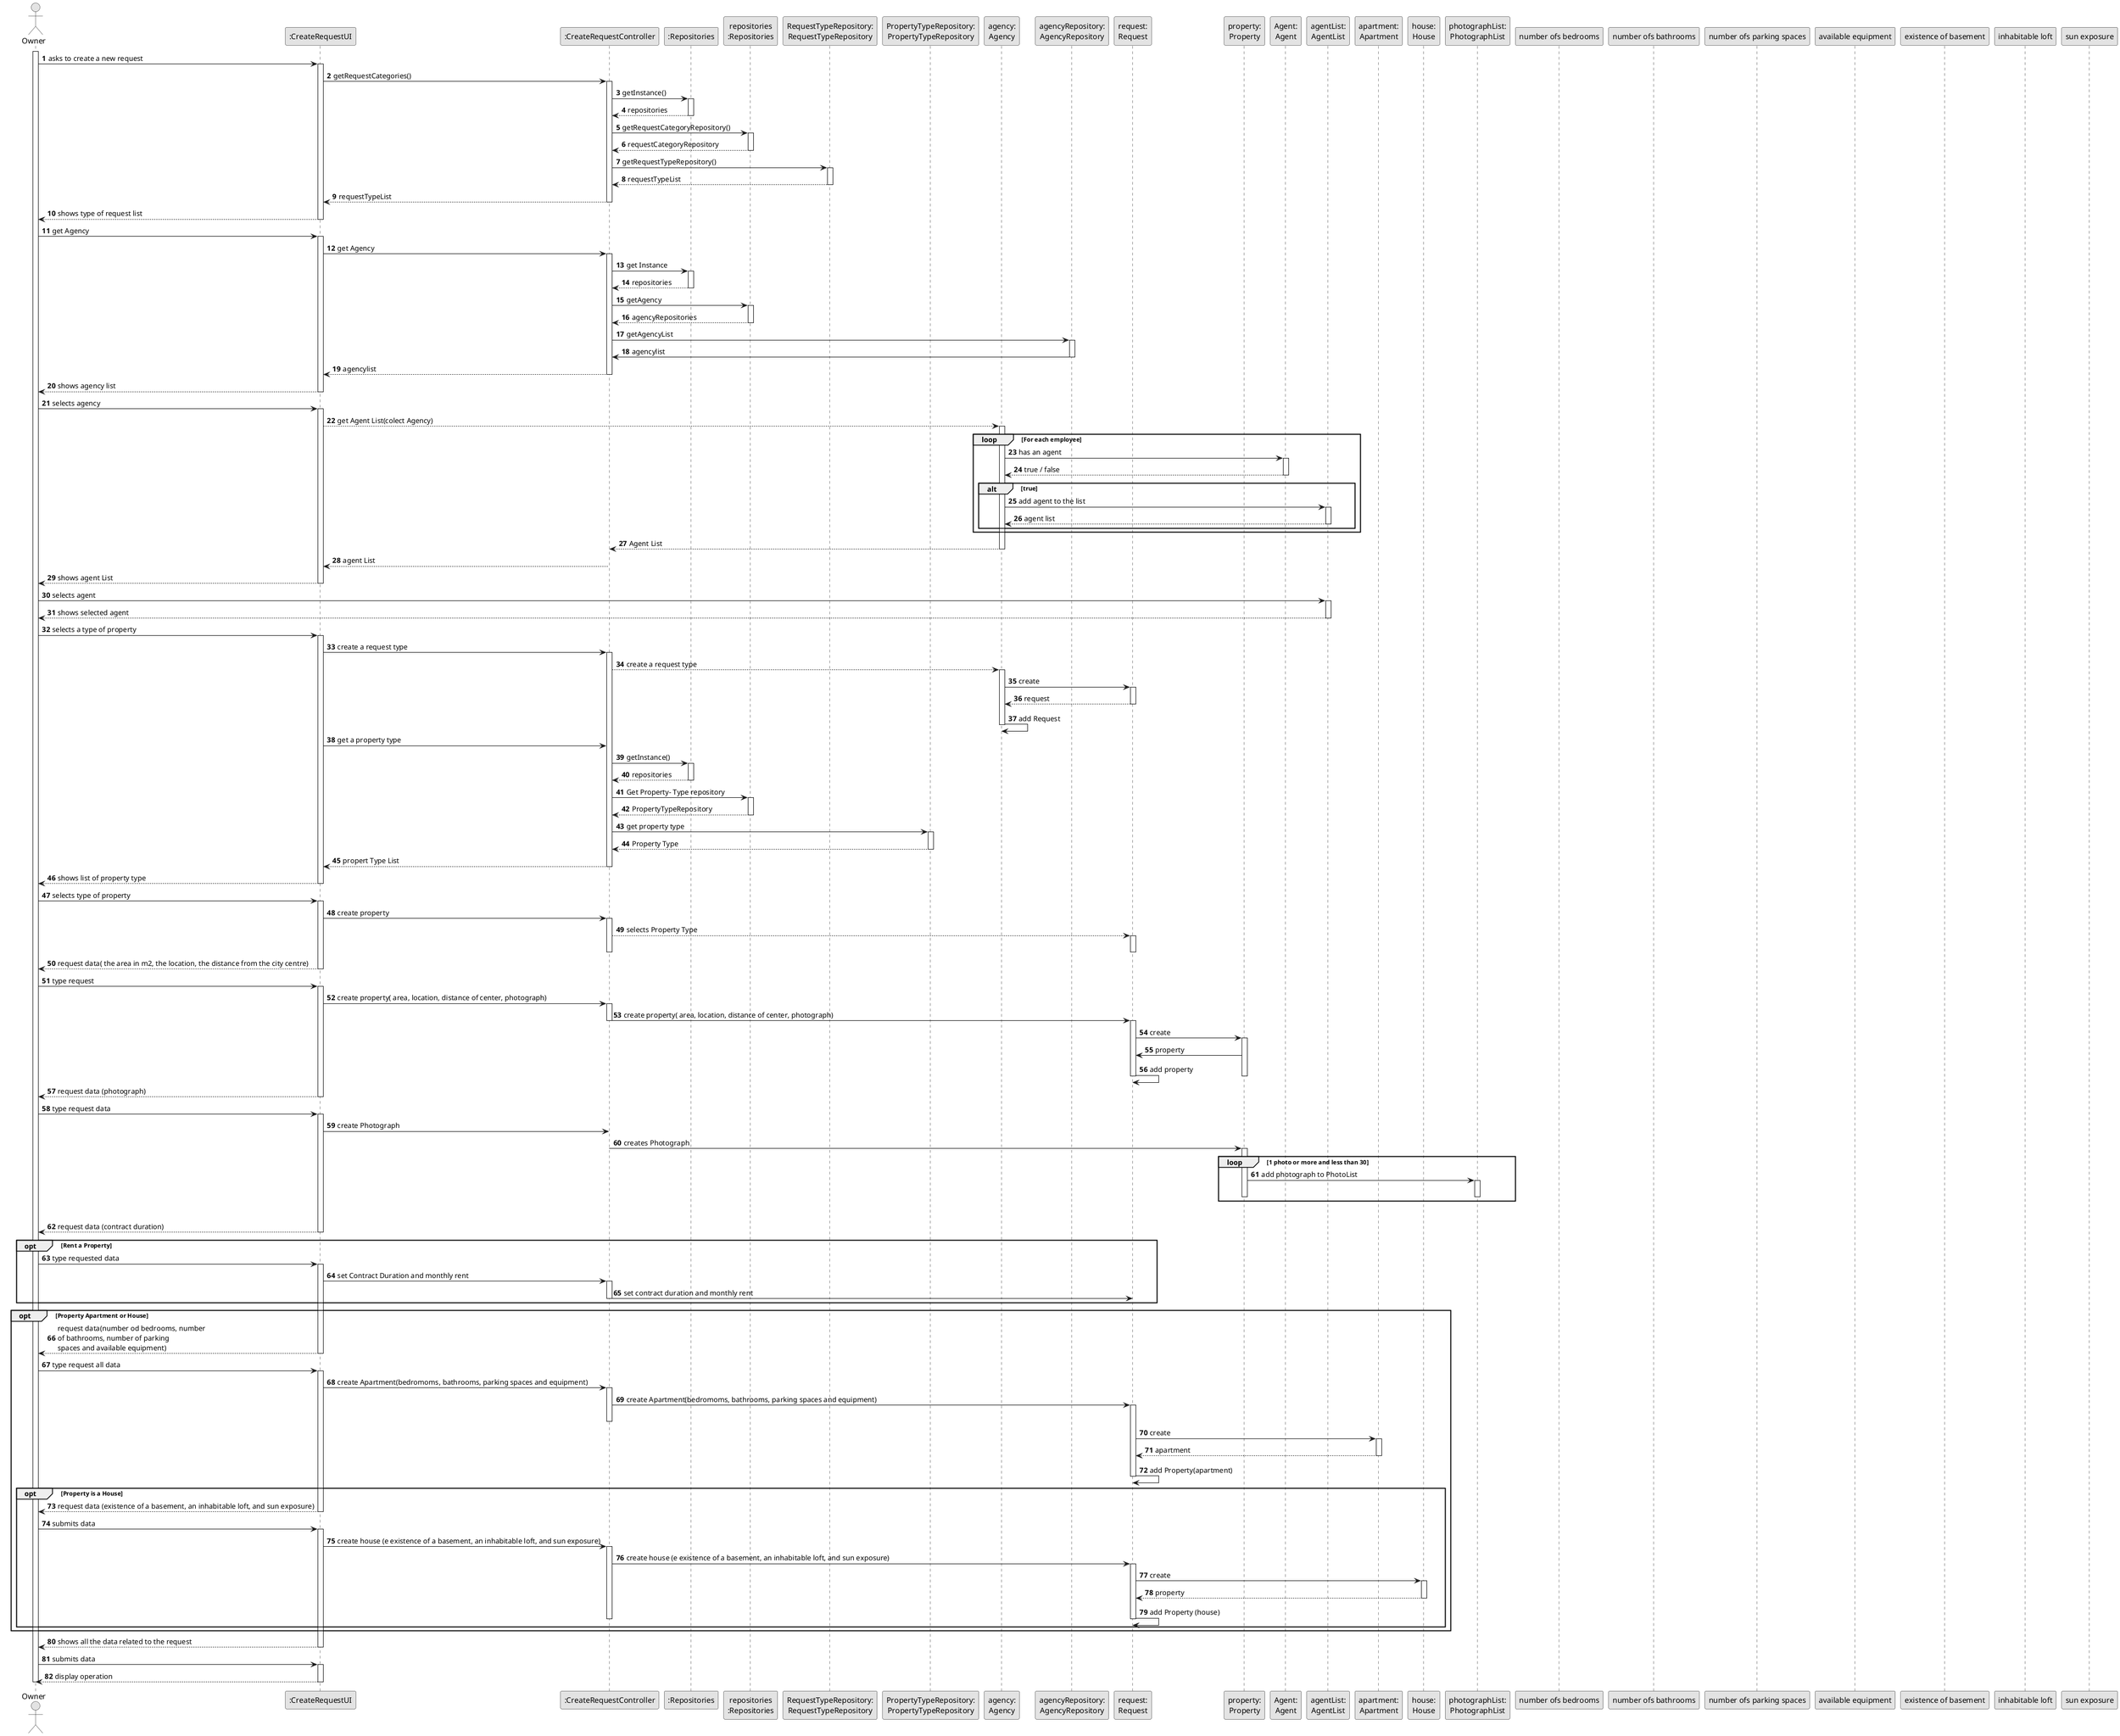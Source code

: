 @startuml
skinparam monochrome true
skinparam packageStyle rectangle
skinparam shadowing false

autonumber

'hide footbox
actor "Owner" as ADM
participant ":CreateRequestUI" as UI
participant ":CreateRequestController" as CTRL
participant ":Repositories" as Rep

participant "repositories\n:Repositories" as PLAT
participant "RequestTypeRepository:\nRequestTypeRepository" as TaskCategoryRepository
participant "PropertyTypeRepository:\nPropertyTypeRepository" as ProType
participant "agency:\nAgency" as Br
participant "agencyRepository:\nAgencyRepository" as AgencyRep
participant "request:\nRequest" as Req
participant "property:\nProperty" as Prop
participant "Agent:\nAgent" as Agent
participant "agentList:\nAgentList" as AgList
participant "apartment:\nApartment" as Apart
participant "house:\nHouse" as House
participant "photographList:\nPhotographList" as PhotoList
participant "number ofs bedrooms"
participant "number ofs bathrooms"
participant "number ofs parking spaces"
participant "available equipment"
participant "existence of basement"
participant "inhabitable loft"
participant "sun exposure"





activate ADM

        ADM -> UI : asks to create a new request

        activate UI

            UI -> CTRL : getRequestCategories()
            activate CTRL

                CTRL -> Rep : getInstance()
                activate Rep

                    Rep --> CTRL: repositories
                deactivate Rep

                CTRL -> PLAT : getRequestCategoryRepository()
                activate PLAT

                    PLAT --> CTRL: requestCategoryRepository
                deactivate PLAT

                CTRL -> TaskCategoryRepository : getRequestTypeRepository()
                activate TaskCategoryRepository

                    TaskCategoryRepository --> CTRL : requestTypeList
                deactivate TaskCategoryRepository

                CTRL --> UI : requestTypeList
            deactivate CTRL

            UI --> ADM : shows type of request list
        deactivate UI

ADM-> UI : get Agency
activate UI
    UI -> CTRL : get Agency
        activate CTRL
        CTRL-> Rep : get Instance
        activate Rep
        Rep --> CTRL :repositories
        deactivate Rep

        CTRL -> PLAT : getAgency
        activate PLAT
        PLAT--> CTRL : agencyRepositories
        deactivate PLAT
        CTRL -> AgencyRep : getAgencyList
        activate AgencyRep
        AgencyRep -> CTRL : agencylist
        deactivate AgencyRep
        CTRL --> UI : agencylist
     deactivate CTRL
     UI --> ADM : shows agency list

     deactivate UI

        ADM -> UI : selects agency
        activate UI
        UI --> Br : get Agent List(colect Agency)
        activate Br
        loop For each employee
        Br-> Agent : has an agent
        activate Agent
        Agent --> Br : true / false
        deactivate Agent
        alt true
        Br-> AgList :add agent to the list
        activate AgList
        AgList --> Br : agent list
        deactivate AgList
        end
        end
        Br --> CTRL : Agent List
        deactivate Br
        CTRL --> UI : agent List
        UI --> ADM : shows agent List
        deactivate UI
        ADM -> AgList : selects agent
        activate AgList
        AgList --> ADM : shows selected agent
        deactivate AgList


    ADM -> UI : selects a type of property
    activate UI

    UI -> CTRL : create a request type
        activate CTRL

    CTRL --> Br : create a request type
    activate Br

    Br -> Req : create
    activate Req

    Req --> Br : request
    deactivate Req

    Br -> Br : add Request

    deactivate Br


    UI -> CTRL : get a property type

       CTRL -> Rep : getInstance()
                    activate Rep

                        Rep --> CTRL: repositories
                    deactivate Rep

    CTRL -> PLAT : Get Property- Type repository
    activate PLAT

    PLAT --> CTRL : PropertyTypeRepository
    deactivate PLAT

    CTRL -> ProType :get property type
    activate ProType

    ProType --> CTRL : Property Type
    deactivate ProType

    CTRL --> UI : propert Type List
    deactivate CTRL

        UI --> ADM : shows list of property type
    deactivate Br
    deactivate UI

    ADM -> UI : selects type of property
    activate UI

        UI -> CTRL : create property
        activate CTRL

        CTRL --> Req :selects Property Type
        activate Req
        deactivate Req
        deactivate CTRL



        UI --> ADM : request data( the area in m2, the location, the distance from the city centre)
    deactivate UI

    ADM -> UI : type request
    activate UI

        UI -> CTRL : create property( area, location, distance of center, photograph)
    activate CTRL
        CTRL -> Req : create property( area, location, distance of center, photograph)
    deactivate CTRL
    activate Req

    Req -> Prop: create
    activate Prop

    Prop -> Req:  property
    Req -> Req :add property
    deactivate Prop
    deactivate Req

    UI --> ADM :  request data (photograph)
    deactivate UI

    ADM -> UI : type request data
    activate UI

    UI -> CTRL : create Photograph



            CTRL -> Prop: creates Photograph
    loop 1 photo or more and less than 30

    activate Prop


    Prop -> PhotoList :  add photograph to PhotoList
    activate PhotoList
    deactivate Prop
    deactivate PhotoList
    end

    opt Request ia a Land
    UI-->ADM : request data (contract duration)
    deactivate UI

    opt Rent a Property
    ADM -> UI : type requested data
    activate UI
    UI-> CTRL : set Contract Duration and monthly rent
    activate CTRL
    CTRL -> Req : set contract duration and monthly rent
    deactivate CTRL
    end

    opt Property Apartment or House

        UI--> ADM : request data(number od bedrooms, number\nof bathrooms, number of parking \nspaces and available equipment)
     deactivate UI

     ADM -> UI : type request all data
     activate UI
     UI-> CTRL : create Apartment(bedromoms, bathrooms, parking spaces and equipment)
     activate CTRL
     CTRL -> Req : create Apartment(bedromoms, bathrooms, parking spaces and equipment)
     activate Req
    deactivate CTRL

    Req -> Apart : create
    activate Apart
    Apart --> Req : apartment
    deactivate Apart
    Req-> Req : add Property(apartment)
     deactivate Req


    opt Property is a House
    UI --> ADM : request data (existence of a basement, an inhabitable loft, and sun exposure)
    deactivate UI
    ADM-> UI : submits data
    activate UI
    UI-> CTRL : create house (e existence of a basement, an inhabitable loft, and sun exposure)
    activate CTRL
    CTRL -> Req : create house (e existence of a basement, an inhabitable loft, and sun exposure)
    activate Req
    Req -> House : create
    activate House
    House --> Req: property
    deactivate House
    Req -> Req :add Property (house)
    deactivate Req
    deactivate CTRL
    end
    end

    activate UI
    UI --> ADM : shows all the data related to the request
    deactivate UI
    ADM -> UI : submits data
    activate UI
    UI --> ADM : display operation
    deactivate UI
    deactivate ADM



@enduml